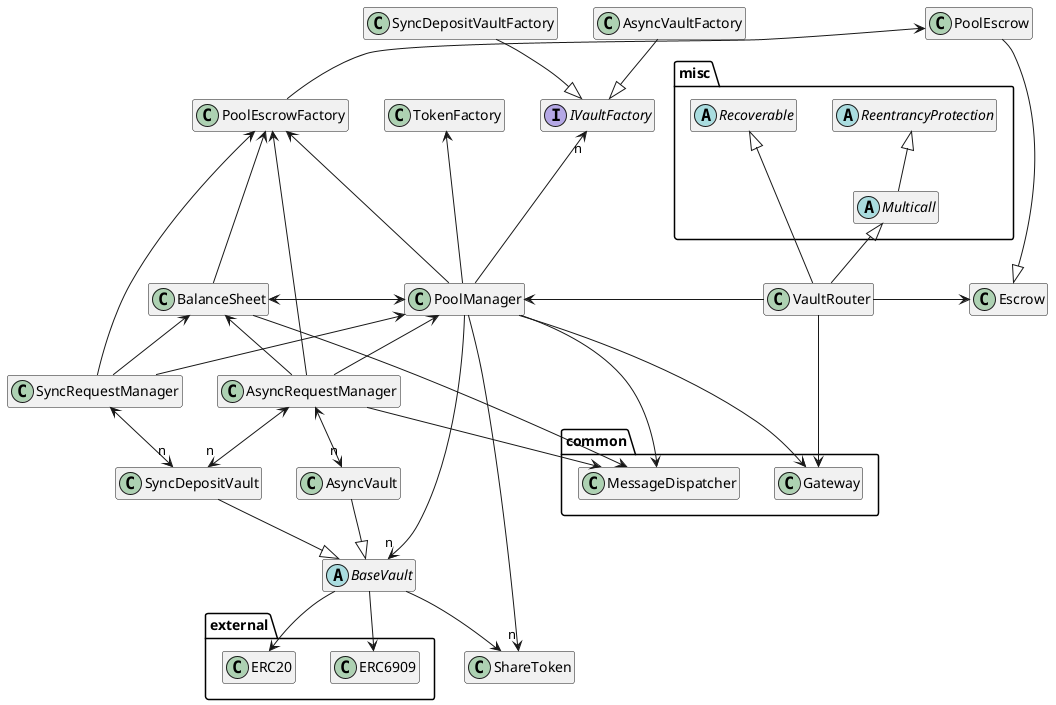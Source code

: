 @startuml
hide empty members

package misc {
    abstract Multicall
    abstract ReentrancyProtection
    abstract Recoverable
}

package common {
    class Gateway
    class MessageDispatcher
}

package external {
    class ERC20
    class ERC6909
}

class PoolManager

class AsyncRequestManager
class SyncRequestManager

class AsyncVault
class SyncDepositVault

class Escrow
class PoolEscrow

class ShareToken

class BalanceSheet
class VaultRouter

interface IVaultFactory
abstract BaseVault

class AsyncVaultFactory
class PoolEscrowFactory
class SyncDepositVaultFactory
class TokenFactory

AsyncVaultFactory --|> IVaultFactory
SyncDepositVaultFactory --|> IVaultFactory

PoolManager --up-> TokenFactory
PoolManager --up-> PoolEscrowFactory
PoolManager --up->"n" IVaultFactory
PoolManager <-left-> BalanceSheet
PoolManager --down->"n" ShareToken
PoolManager ---down->"n" BaseVault
PoolManager --> Gateway
PoolManager --> MessageDispatcher

BalanceSheet -up--> PoolEscrowFactory
BalanceSheet --> MessageDispatcher

SyncRequestManager <-down->"n" SyncDepositVault
SyncRequestManager -up-> PoolManager
SyncRequestManager -up-> PoolEscrowFactory
SyncRequestManager -up-> BalanceSheet
SyncDepositVault --|> BaseVault

AsyncRequestManager <-down->"n" AsyncVault
AsyncRequestManager <-down->"n" SyncDepositVault
AsyncRequestManager -up-> PoolManager
AsyncRequestManager -up-> BalanceSheet
AsyncRequestManager -up-> PoolEscrowFactory
AsyncRequestManager --> MessageDispatcher

VaultRouter -left-> PoolManager
VaultRouter -right-> Escrow

PoolEscrowFactory -up-> PoolEscrow
PoolEscrow --|> Escrow

BaseVault --> ShareToken
BaseVault --> ERC20
BaseVault --> ERC6909
AsyncVault --|> BaseVault

VaultRouter --> Gateway
VaultRouter -up-|> Multicall
VaultRouter -up-|> Recoverable
Multicall -up-|> ReentrancyProtection

@enduml
